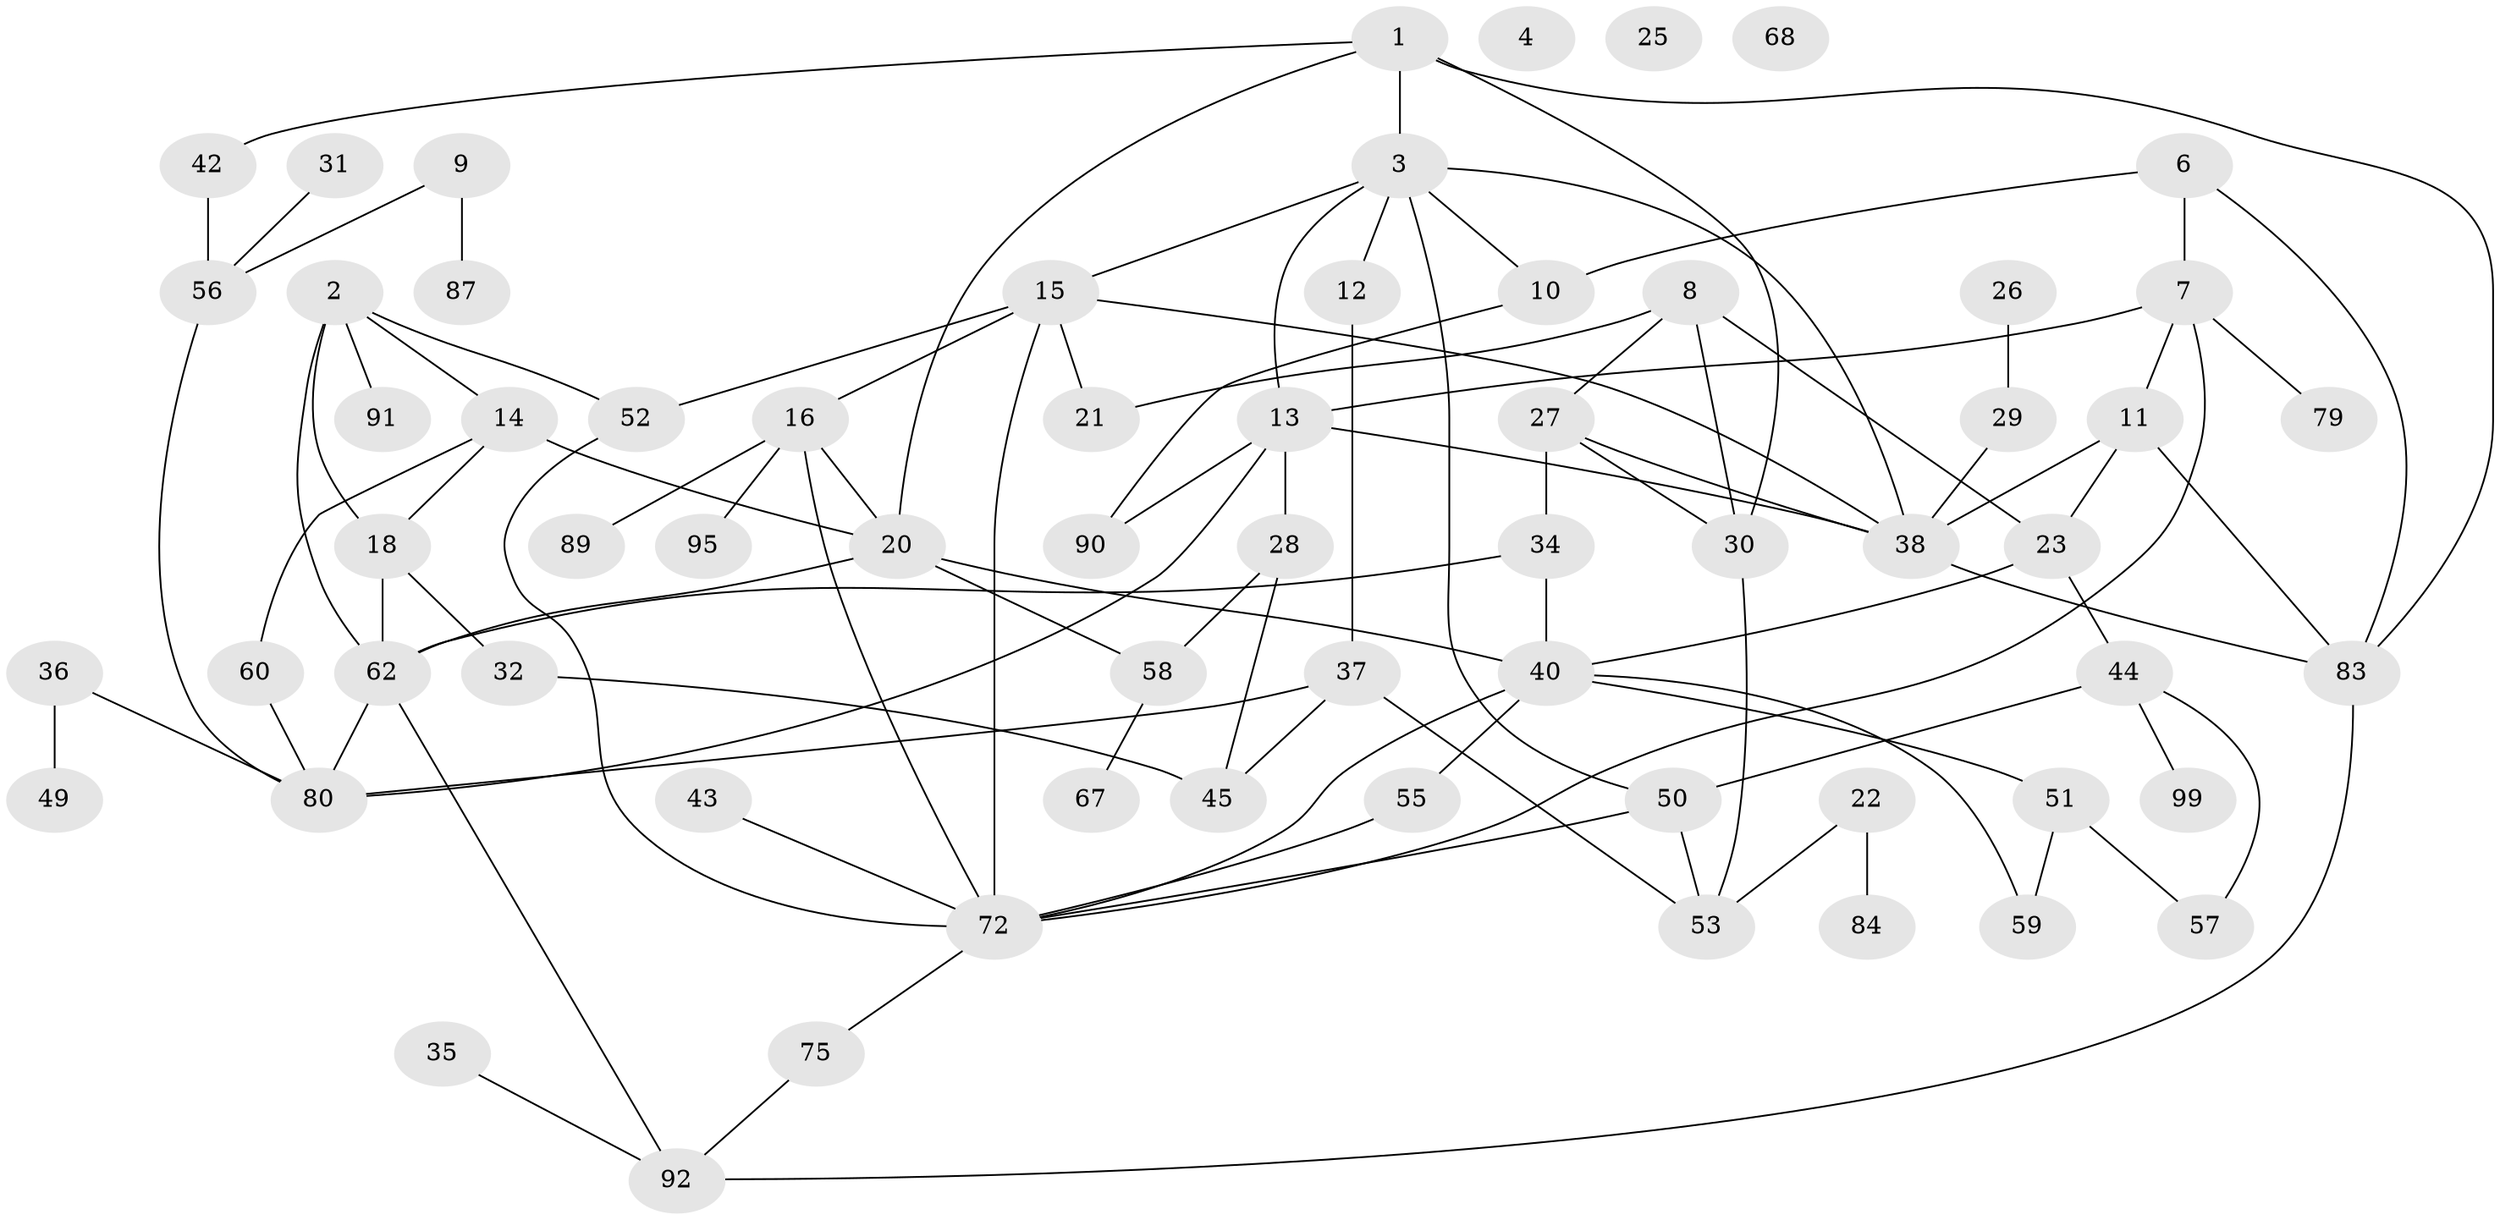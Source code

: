 // Generated by graph-tools (version 1.1) at 2025/23/03/03/25 07:23:27]
// undirected, 65 vertices, 101 edges
graph export_dot {
graph [start="1"]
  node [color=gray90,style=filled];
  1 [super="+5"];
  2 [super="+65"];
  3 [super="+24"];
  4;
  6;
  7 [super="+63"];
  8 [super="+39"];
  9;
  10 [super="+71"];
  11 [super="+78"];
  12;
  13 [super="+94"];
  14 [super="+61"];
  15 [super="+17"];
  16 [super="+41"];
  18 [super="+19"];
  20 [super="+33"];
  21 [super="+70"];
  22 [super="+93"];
  23 [super="+46"];
  25;
  26 [super="+48"];
  27;
  28;
  29;
  30 [super="+82"];
  31 [super="+76"];
  32;
  34 [super="+85"];
  35 [super="+47"];
  36;
  37;
  38 [super="+81"];
  40 [super="+77"];
  42 [super="+64"];
  43 [super="+96"];
  44 [super="+54"];
  45 [super="+66"];
  49;
  50;
  51;
  52;
  53 [super="+98"];
  55 [super="+97"];
  56 [super="+69"];
  57;
  58;
  59;
  60;
  62 [super="+74"];
  67;
  68;
  72 [super="+73"];
  75;
  79;
  80 [super="+86"];
  83 [super="+88"];
  84;
  87;
  89;
  90;
  91;
  92 [super="+100"];
  95;
  99;
  1 -- 20;
  1 -- 83;
  1 -- 3;
  1 -- 42;
  1 -- 30;
  2 -- 14;
  2 -- 62 [weight=2];
  2 -- 18;
  2 -- 52;
  2 -- 91;
  3 -- 12;
  3 -- 13;
  3 -- 50;
  3 -- 38;
  3 -- 15;
  3 -- 10;
  6 -- 83;
  6 -- 7;
  6 -- 10;
  7 -- 13;
  7 -- 72;
  7 -- 79;
  7 -- 11;
  8 -- 27;
  8 -- 30;
  8 -- 23;
  8 -- 21;
  9 -- 87;
  9 -- 56;
  10 -- 90;
  11 -- 38;
  11 -- 83;
  11 -- 23;
  12 -- 37;
  13 -- 90;
  13 -- 28;
  13 -- 80;
  13 -- 38;
  14 -- 18;
  14 -- 60;
  14 -- 20;
  15 -- 52;
  15 -- 72;
  15 -- 16;
  15 -- 38;
  15 -- 21;
  16 -- 72;
  16 -- 89;
  16 -- 95;
  16 -- 20;
  18 -- 32;
  18 -- 62;
  20 -- 40;
  20 -- 58;
  20 -- 62;
  22 -- 53;
  22 -- 84;
  23 -- 44;
  23 -- 40;
  26 -- 29;
  27 -- 38;
  27 -- 30;
  27 -- 34;
  28 -- 58;
  28 -- 45;
  29 -- 38;
  30 -- 53;
  31 -- 56;
  32 -- 45;
  34 -- 40;
  34 -- 62;
  35 -- 92;
  36 -- 49;
  36 -- 80;
  37 -- 53;
  37 -- 80;
  37 -- 45;
  38 -- 83;
  40 -- 51;
  40 -- 59;
  40 -- 72;
  40 -- 55;
  42 -- 56;
  43 -- 72;
  44 -- 57;
  44 -- 50;
  44 -- 99;
  50 -- 53;
  50 -- 72;
  51 -- 57;
  51 -- 59;
  52 -- 72;
  55 -- 72;
  56 -- 80;
  58 -- 67;
  60 -- 80;
  62 -- 80;
  62 -- 92;
  72 -- 75;
  75 -- 92;
  83 -- 92;
}
